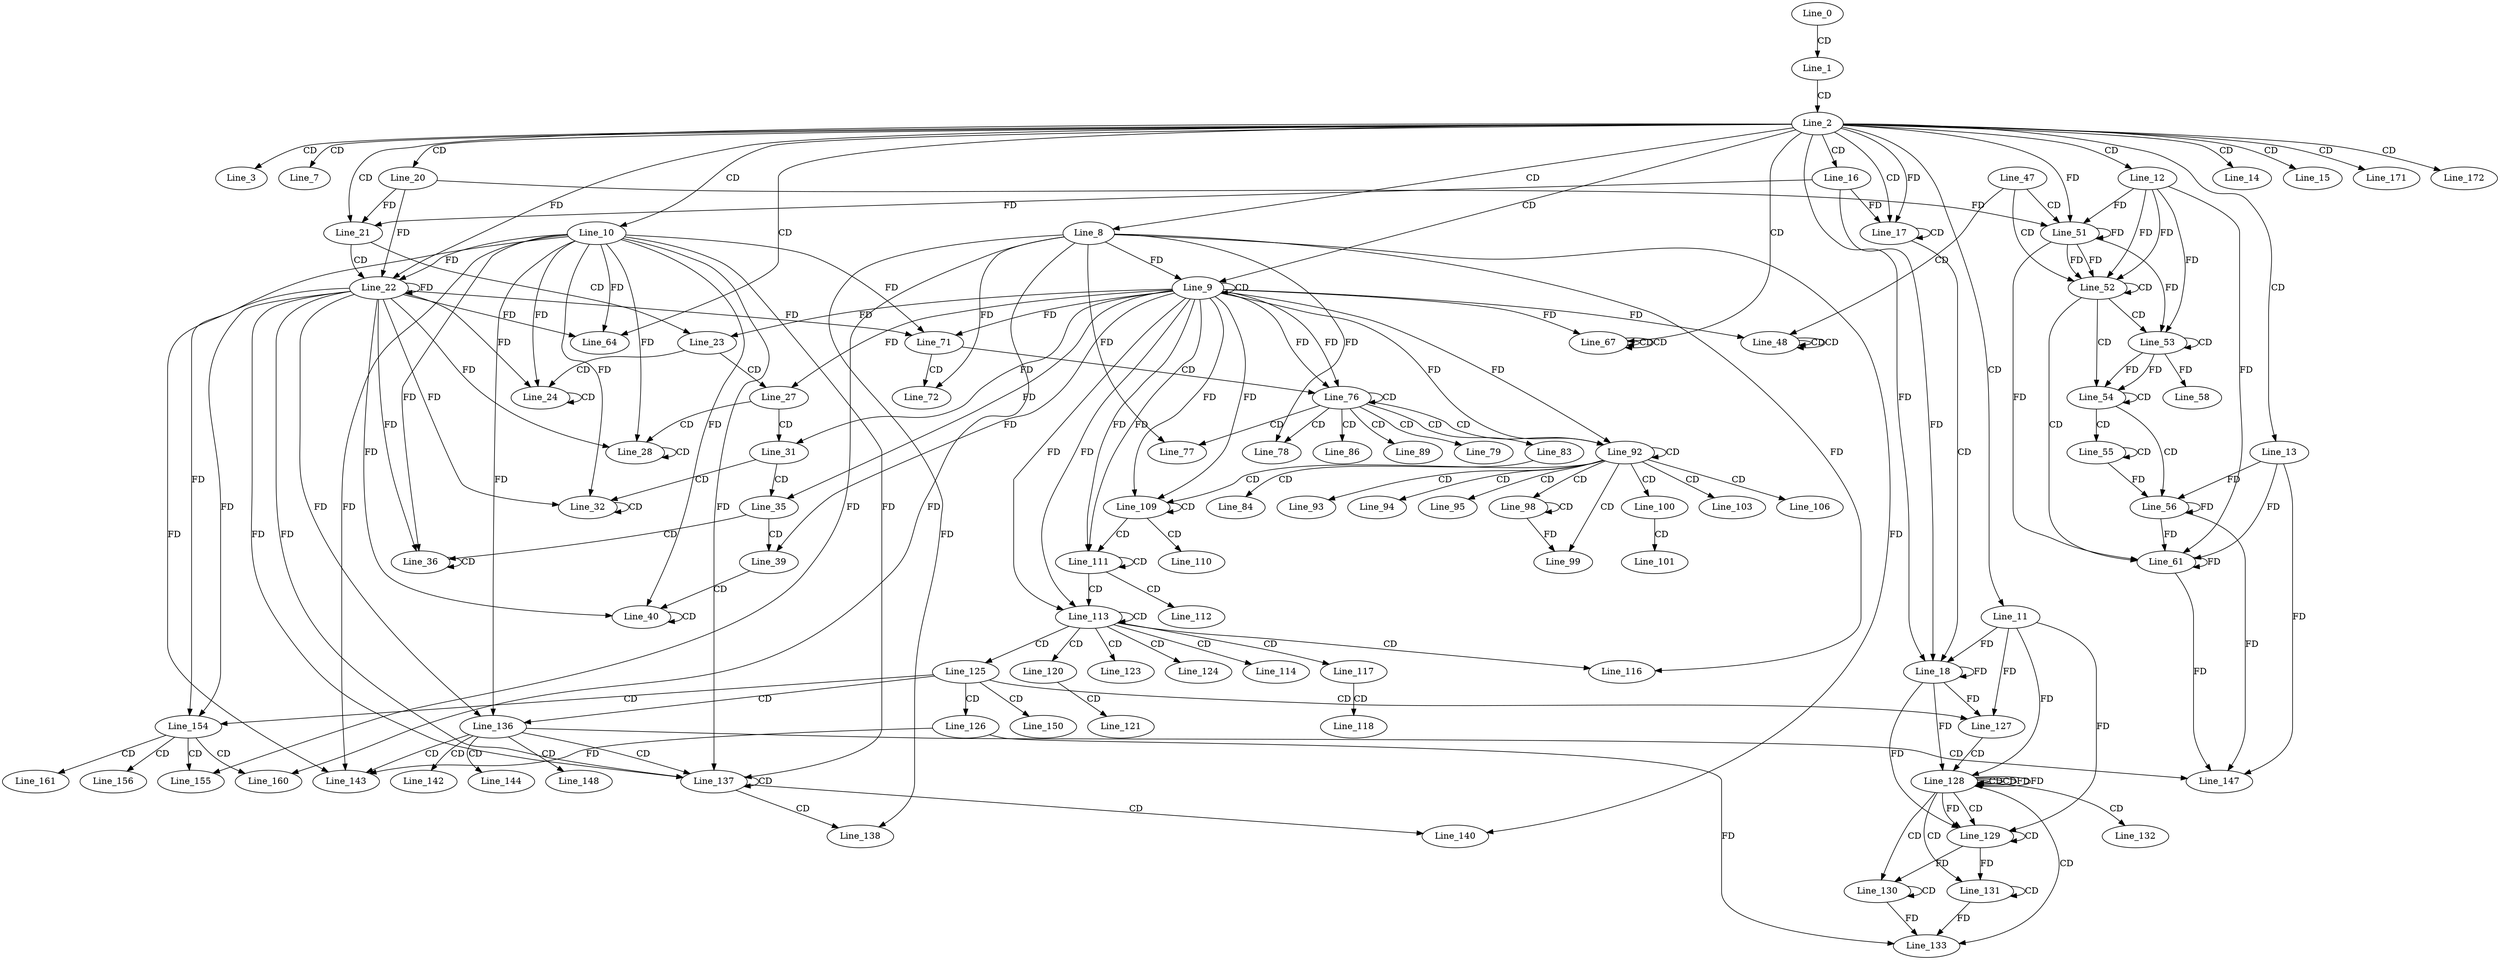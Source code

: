 digraph G {
  Line_0;
  Line_1;
  Line_2;
  Line_3;
  Line_7;
  Line_8;
  Line_8;
  Line_9;
  Line_9;
  Line_10;
  Line_11;
  Line_12;
  Line_13;
  Line_14;
  Line_15;
  Line_16;
  Line_16;
  Line_17;
  Line_17;
  Line_17;
  Line_18;
  Line_18;
  Line_18;
  Line_20;
  Line_21;
  Line_22;
  Line_22;
  Line_22;
  Line_22;
  Line_23;
  Line_23;
  Line_23;
  Line_24;
  Line_24;
  Line_24;
  Line_24;
  Line_24;
  Line_27;
  Line_27;
  Line_27;
  Line_28;
  Line_28;
  Line_28;
  Line_28;
  Line_31;
  Line_31;
  Line_31;
  Line_32;
  Line_32;
  Line_32;
  Line_35;
  Line_35;
  Line_35;
  Line_36;
  Line_36;
  Line_36;
  Line_39;
  Line_39;
  Line_39;
  Line_40;
  Line_40;
  Line_40;
  Line_47;
  Line_48;
  Line_48;
  Line_48;
  Line_48;
  Line_48;
  Line_51;
  Line_51;
  Line_51;
  Line_52;
  Line_52;
  Line_53;
  Line_53;
  Line_54;
  Line_54;
  Line_55;
  Line_55;
  Line_56;
  Line_56;
  Line_58;
  Line_61;
  Line_61;
  Line_61;
  Line_64;
  Line_64;
  Line_67;
  Line_67;
  Line_67;
  Line_67;
  Line_67;
  Line_71;
  Line_71;
  Line_71;
  Line_72;
  Line_72;
  Line_76;
  Line_76;
  Line_77;
  Line_78;
  Line_79;
  Line_83;
  Line_84;
  Line_86;
  Line_89;
  Line_92;
  Line_92;
  Line_93;
  Line_94;
  Line_95;
  Line_98;
  Line_98;
  Line_99;
  Line_100;
  Line_101;
  Line_103;
  Line_106;
  Line_109;
  Line_109;
  Line_110;
  Line_111;
  Line_111;
  Line_112;
  Line_113;
  Line_113;
  Line_114;
  Line_116;
  Line_117;
  Line_118;
  Line_120;
  Line_121;
  Line_123;
  Line_124;
  Line_125;
  Line_126;
  Line_127;
  Line_128;
  Line_128;
  Line_128;
  Line_128;
  Line_129;
  Line_129;
  Line_130;
  Line_130;
  Line_131;
  Line_131;
  Line_131;
  Line_132;
  Line_133;
  Line_136;
  Line_136;
  Line_136;
  Line_137;
  Line_137;
  Line_138;
  Line_138;
  Line_140;
  Line_140;
  Line_142;
  Line_143;
  Line_144;
  Line_147;
  Line_148;
  Line_150;
  Line_154;
  Line_154;
  Line_155;
  Line_155;
  Line_156;
  Line_160;
  Line_160;
  Line_161;
  Line_171;
  Line_172;
  Line_0 -> Line_1 [ label="CD" ];
  Line_1 -> Line_2 [ label="CD" ];
  Line_2 -> Line_3 [ label="CD" ];
  Line_2 -> Line_7 [ label="CD" ];
  Line_2 -> Line_8 [ label="CD" ];
  Line_2 -> Line_9 [ label="CD" ];
  Line_9 -> Line_9 [ label="CD" ];
  Line_8 -> Line_9 [ label="FD" ];
  Line_2 -> Line_10 [ label="CD" ];
  Line_2 -> Line_11 [ label="CD" ];
  Line_2 -> Line_12 [ label="CD" ];
  Line_2 -> Line_13 [ label="CD" ];
  Line_2 -> Line_14 [ label="CD" ];
  Line_2 -> Line_15 [ label="CD" ];
  Line_2 -> Line_16 [ label="CD" ];
  Line_2 -> Line_17 [ label="CD" ];
  Line_17 -> Line_17 [ label="CD" ];
  Line_2 -> Line_17 [ label="FD" ];
  Line_16 -> Line_17 [ label="FD" ];
  Line_17 -> Line_18 [ label="CD" ];
  Line_11 -> Line_18 [ label="FD" ];
  Line_18 -> Line_18 [ label="FD" ];
  Line_2 -> Line_18 [ label="FD" ];
  Line_16 -> Line_18 [ label="FD" ];
  Line_2 -> Line_20 [ label="CD" ];
  Line_2 -> Line_21 [ label="CD" ];
  Line_20 -> Line_21 [ label="FD" ];
  Line_16 -> Line_21 [ label="FD" ];
  Line_21 -> Line_22 [ label="CD" ];
  Line_10 -> Line_22 [ label="FD" ];
  Line_22 -> Line_22 [ label="FD" ];
  Line_2 -> Line_22 [ label="FD" ];
  Line_20 -> Line_22 [ label="FD" ];
  Line_21 -> Line_23 [ label="CD" ];
  Line_9 -> Line_23 [ label="FD" ];
  Line_23 -> Line_24 [ label="CD" ];
  Line_24 -> Line_24 [ label="CD" ];
  Line_10 -> Line_24 [ label="FD" ];
  Line_22 -> Line_24 [ label="FD" ];
  Line_23 -> Line_27 [ label="CD" ];
  Line_9 -> Line_27 [ label="FD" ];
  Line_27 -> Line_28 [ label="CD" ];
  Line_28 -> Line_28 [ label="CD" ];
  Line_10 -> Line_28 [ label="FD" ];
  Line_22 -> Line_28 [ label="FD" ];
  Line_27 -> Line_31 [ label="CD" ];
  Line_9 -> Line_31 [ label="FD" ];
  Line_31 -> Line_32 [ label="CD" ];
  Line_32 -> Line_32 [ label="CD" ];
  Line_10 -> Line_32 [ label="FD" ];
  Line_22 -> Line_32 [ label="FD" ];
  Line_31 -> Line_35 [ label="CD" ];
  Line_9 -> Line_35 [ label="FD" ];
  Line_35 -> Line_36 [ label="CD" ];
  Line_36 -> Line_36 [ label="CD" ];
  Line_10 -> Line_36 [ label="FD" ];
  Line_22 -> Line_36 [ label="FD" ];
  Line_35 -> Line_39 [ label="CD" ];
  Line_9 -> Line_39 [ label="FD" ];
  Line_39 -> Line_40 [ label="CD" ];
  Line_40 -> Line_40 [ label="CD" ];
  Line_10 -> Line_40 [ label="FD" ];
  Line_22 -> Line_40 [ label="FD" ];
  Line_47 -> Line_48 [ label="CD" ];
  Line_48 -> Line_48 [ label="CD" ];
  Line_9 -> Line_48 [ label="FD" ];
  Line_48 -> Line_48 [ label="CD" ];
  Line_47 -> Line_51 [ label="CD" ];
  Line_12 -> Line_51 [ label="FD" ];
  Line_51 -> Line_51 [ label="FD" ];
  Line_2 -> Line_51 [ label="FD" ];
  Line_20 -> Line_51 [ label="FD" ];
  Line_47 -> Line_52 [ label="CD" ];
  Line_12 -> Line_52 [ label="FD" ];
  Line_51 -> Line_52 [ label="FD" ];
  Line_52 -> Line_52 [ label="CD" ];
  Line_12 -> Line_52 [ label="FD" ];
  Line_51 -> Line_52 [ label="FD" ];
  Line_52 -> Line_53 [ label="CD" ];
  Line_53 -> Line_53 [ label="CD" ];
  Line_12 -> Line_53 [ label="FD" ];
  Line_51 -> Line_53 [ label="FD" ];
  Line_52 -> Line_54 [ label="CD" ];
  Line_53 -> Line_54 [ label="FD" ];
  Line_54 -> Line_54 [ label="CD" ];
  Line_53 -> Line_54 [ label="FD" ];
  Line_54 -> Line_55 [ label="CD" ];
  Line_55 -> Line_55 [ label="CD" ];
  Line_54 -> Line_56 [ label="CD" ];
  Line_13 -> Line_56 [ label="FD" ];
  Line_56 -> Line_56 [ label="FD" ];
  Line_55 -> Line_56 [ label="FD" ];
  Line_53 -> Line_58 [ label="FD" ];
  Line_52 -> Line_61 [ label="CD" ];
  Line_13 -> Line_61 [ label="FD" ];
  Line_56 -> Line_61 [ label="FD" ];
  Line_61 -> Line_61 [ label="FD" ];
  Line_12 -> Line_61 [ label="FD" ];
  Line_51 -> Line_61 [ label="FD" ];
  Line_2 -> Line_64 [ label="CD" ];
  Line_10 -> Line_64 [ label="FD" ];
  Line_22 -> Line_64 [ label="FD" ];
  Line_2 -> Line_67 [ label="CD" ];
  Line_67 -> Line_67 [ label="CD" ];
  Line_9 -> Line_67 [ label="FD" ];
  Line_67 -> Line_67 [ label="CD" ];
  Line_9 -> Line_71 [ label="FD" ];
  Line_10 -> Line_71 [ label="FD" ];
  Line_22 -> Line_71 [ label="FD" ];
  Line_71 -> Line_72 [ label="CD" ];
  Line_8 -> Line_72 [ label="FD" ];
  Line_71 -> Line_76 [ label="CD" ];
  Line_9 -> Line_76 [ label="FD" ];
  Line_76 -> Line_76 [ label="CD" ];
  Line_9 -> Line_76 [ label="FD" ];
  Line_76 -> Line_77 [ label="CD" ];
  Line_8 -> Line_77 [ label="FD" ];
  Line_76 -> Line_78 [ label="CD" ];
  Line_8 -> Line_78 [ label="FD" ];
  Line_76 -> Line_79 [ label="CD" ];
  Line_76 -> Line_83 [ label="CD" ];
  Line_83 -> Line_84 [ label="CD" ];
  Line_76 -> Line_86 [ label="CD" ];
  Line_76 -> Line_89 [ label="CD" ];
  Line_76 -> Line_92 [ label="CD" ];
  Line_9 -> Line_92 [ label="FD" ];
  Line_92 -> Line_92 [ label="CD" ];
  Line_9 -> Line_92 [ label="FD" ];
  Line_92 -> Line_93 [ label="CD" ];
  Line_92 -> Line_94 [ label="CD" ];
  Line_92 -> Line_95 [ label="CD" ];
  Line_92 -> Line_98 [ label="CD" ];
  Line_98 -> Line_98 [ label="CD" ];
  Line_92 -> Line_99 [ label="CD" ];
  Line_98 -> Line_99 [ label="FD" ];
  Line_92 -> Line_100 [ label="CD" ];
  Line_100 -> Line_101 [ label="CD" ];
  Line_92 -> Line_103 [ label="CD" ];
  Line_92 -> Line_106 [ label="CD" ];
  Line_92 -> Line_109 [ label="CD" ];
  Line_9 -> Line_109 [ label="FD" ];
  Line_109 -> Line_109 [ label="CD" ];
  Line_9 -> Line_109 [ label="FD" ];
  Line_109 -> Line_110 [ label="CD" ];
  Line_109 -> Line_111 [ label="CD" ];
  Line_9 -> Line_111 [ label="FD" ];
  Line_111 -> Line_111 [ label="CD" ];
  Line_9 -> Line_111 [ label="FD" ];
  Line_111 -> Line_112 [ label="CD" ];
  Line_111 -> Line_113 [ label="CD" ];
  Line_9 -> Line_113 [ label="FD" ];
  Line_113 -> Line_113 [ label="CD" ];
  Line_9 -> Line_113 [ label="FD" ];
  Line_113 -> Line_114 [ label="CD" ];
  Line_113 -> Line_116 [ label="CD" ];
  Line_8 -> Line_116 [ label="FD" ];
  Line_113 -> Line_117 [ label="CD" ];
  Line_117 -> Line_118 [ label="CD" ];
  Line_113 -> Line_120 [ label="CD" ];
  Line_120 -> Line_121 [ label="CD" ];
  Line_113 -> Line_123 [ label="CD" ];
  Line_113 -> Line_124 [ label="CD" ];
  Line_113 -> Line_125 [ label="CD" ];
  Line_125 -> Line_126 [ label="CD" ];
  Line_125 -> Line_127 [ label="CD" ];
  Line_11 -> Line_127 [ label="FD" ];
  Line_18 -> Line_127 [ label="FD" ];
  Line_127 -> Line_128 [ label="CD" ];
  Line_128 -> Line_128 [ label="CD" ];
  Line_128 -> Line_128 [ label="CD" ];
  Line_11 -> Line_128 [ label="FD" ];
  Line_18 -> Line_128 [ label="FD" ];
  Line_128 -> Line_128 [ label="FD" ];
  Line_128 -> Line_129 [ label="CD" ];
  Line_129 -> Line_129 [ label="CD" ];
  Line_11 -> Line_129 [ label="FD" ];
  Line_18 -> Line_129 [ label="FD" ];
  Line_128 -> Line_129 [ label="FD" ];
  Line_128 -> Line_130 [ label="CD" ];
  Line_130 -> Line_130 [ label="CD" ];
  Line_129 -> Line_130 [ label="FD" ];
  Line_128 -> Line_131 [ label="CD" ];
  Line_131 -> Line_131 [ label="CD" ];
  Line_129 -> Line_131 [ label="FD" ];
  Line_128 -> Line_132 [ label="CD" ];
  Line_128 -> Line_133 [ label="CD" ];
  Line_126 -> Line_133 [ label="FD" ];
  Line_130 -> Line_133 [ label="FD" ];
  Line_131 -> Line_133 [ label="FD" ];
  Line_125 -> Line_136 [ label="CD" ];
  Line_10 -> Line_136 [ label="FD" ];
  Line_22 -> Line_136 [ label="FD" ];
  Line_136 -> Line_137 [ label="CD" ];
  Line_10 -> Line_137 [ label="FD" ];
  Line_22 -> Line_137 [ label="FD" ];
  Line_137 -> Line_137 [ label="CD" ];
  Line_10 -> Line_137 [ label="FD" ];
  Line_22 -> Line_137 [ label="FD" ];
  Line_137 -> Line_138 [ label="CD" ];
  Line_8 -> Line_138 [ label="FD" ];
  Line_137 -> Line_140 [ label="CD" ];
  Line_8 -> Line_140 [ label="FD" ];
  Line_136 -> Line_142 [ label="CD" ];
  Line_136 -> Line_143 [ label="CD" ];
  Line_126 -> Line_143 [ label="FD" ];
  Line_10 -> Line_143 [ label="FD" ];
  Line_22 -> Line_143 [ label="FD" ];
  Line_136 -> Line_144 [ label="CD" ];
  Line_136 -> Line_147 [ label="CD" ];
  Line_13 -> Line_147 [ label="FD" ];
  Line_56 -> Line_147 [ label="FD" ];
  Line_61 -> Line_147 [ label="FD" ];
  Line_136 -> Line_148 [ label="CD" ];
  Line_125 -> Line_150 [ label="CD" ];
  Line_125 -> Line_154 [ label="CD" ];
  Line_10 -> Line_154 [ label="FD" ];
  Line_22 -> Line_154 [ label="FD" ];
  Line_154 -> Line_155 [ label="CD" ];
  Line_8 -> Line_155 [ label="FD" ];
  Line_154 -> Line_156 [ label="CD" ];
  Line_154 -> Line_160 [ label="CD" ];
  Line_8 -> Line_160 [ label="FD" ];
  Line_154 -> Line_161 [ label="CD" ];
  Line_2 -> Line_171 [ label="CD" ];
  Line_2 -> Line_172 [ label="CD" ];
  Line_128 -> Line_128 [ label="FD" ];
}
